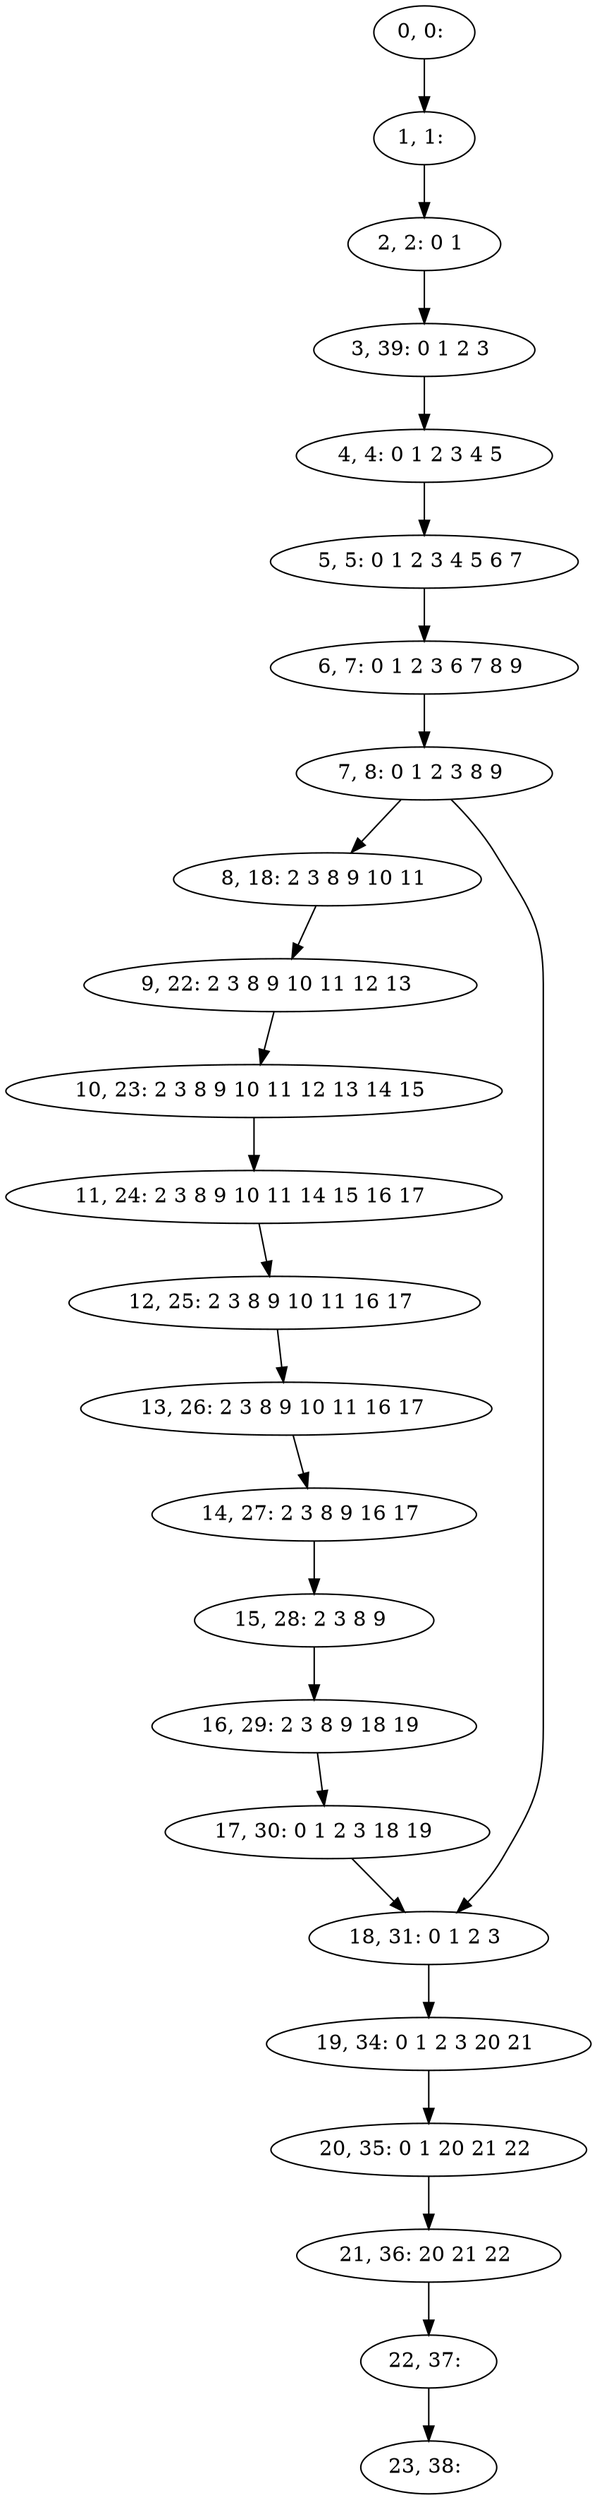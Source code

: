 digraph G {
0[label="0, 0: "];
1[label="1, 1: "];
2[label="2, 2: 0 1 "];
3[label="3, 39: 0 1 2 3 "];
4[label="4, 4: 0 1 2 3 4 5 "];
5[label="5, 5: 0 1 2 3 4 5 6 7 "];
6[label="6, 7: 0 1 2 3 6 7 8 9 "];
7[label="7, 8: 0 1 2 3 8 9 "];
8[label="8, 18: 2 3 8 9 10 11 "];
9[label="9, 22: 2 3 8 9 10 11 12 13 "];
10[label="10, 23: 2 3 8 9 10 11 12 13 14 15 "];
11[label="11, 24: 2 3 8 9 10 11 14 15 16 17 "];
12[label="12, 25: 2 3 8 9 10 11 16 17 "];
13[label="13, 26: 2 3 8 9 10 11 16 17 "];
14[label="14, 27: 2 3 8 9 16 17 "];
15[label="15, 28: 2 3 8 9 "];
16[label="16, 29: 2 3 8 9 18 19 "];
17[label="17, 30: 0 1 2 3 18 19 "];
18[label="18, 31: 0 1 2 3 "];
19[label="19, 34: 0 1 2 3 20 21 "];
20[label="20, 35: 0 1 20 21 22 "];
21[label="21, 36: 20 21 22 "];
22[label="22, 37: "];
23[label="23, 38: "];
0->1 ;
1->2 ;
2->3 ;
3->4 ;
4->5 ;
5->6 ;
6->7 ;
7->8 ;
7->18 ;
8->9 ;
9->10 ;
10->11 ;
11->12 ;
12->13 ;
13->14 ;
14->15 ;
15->16 ;
16->17 ;
17->18 ;
18->19 ;
19->20 ;
20->21 ;
21->22 ;
22->23 ;
}
